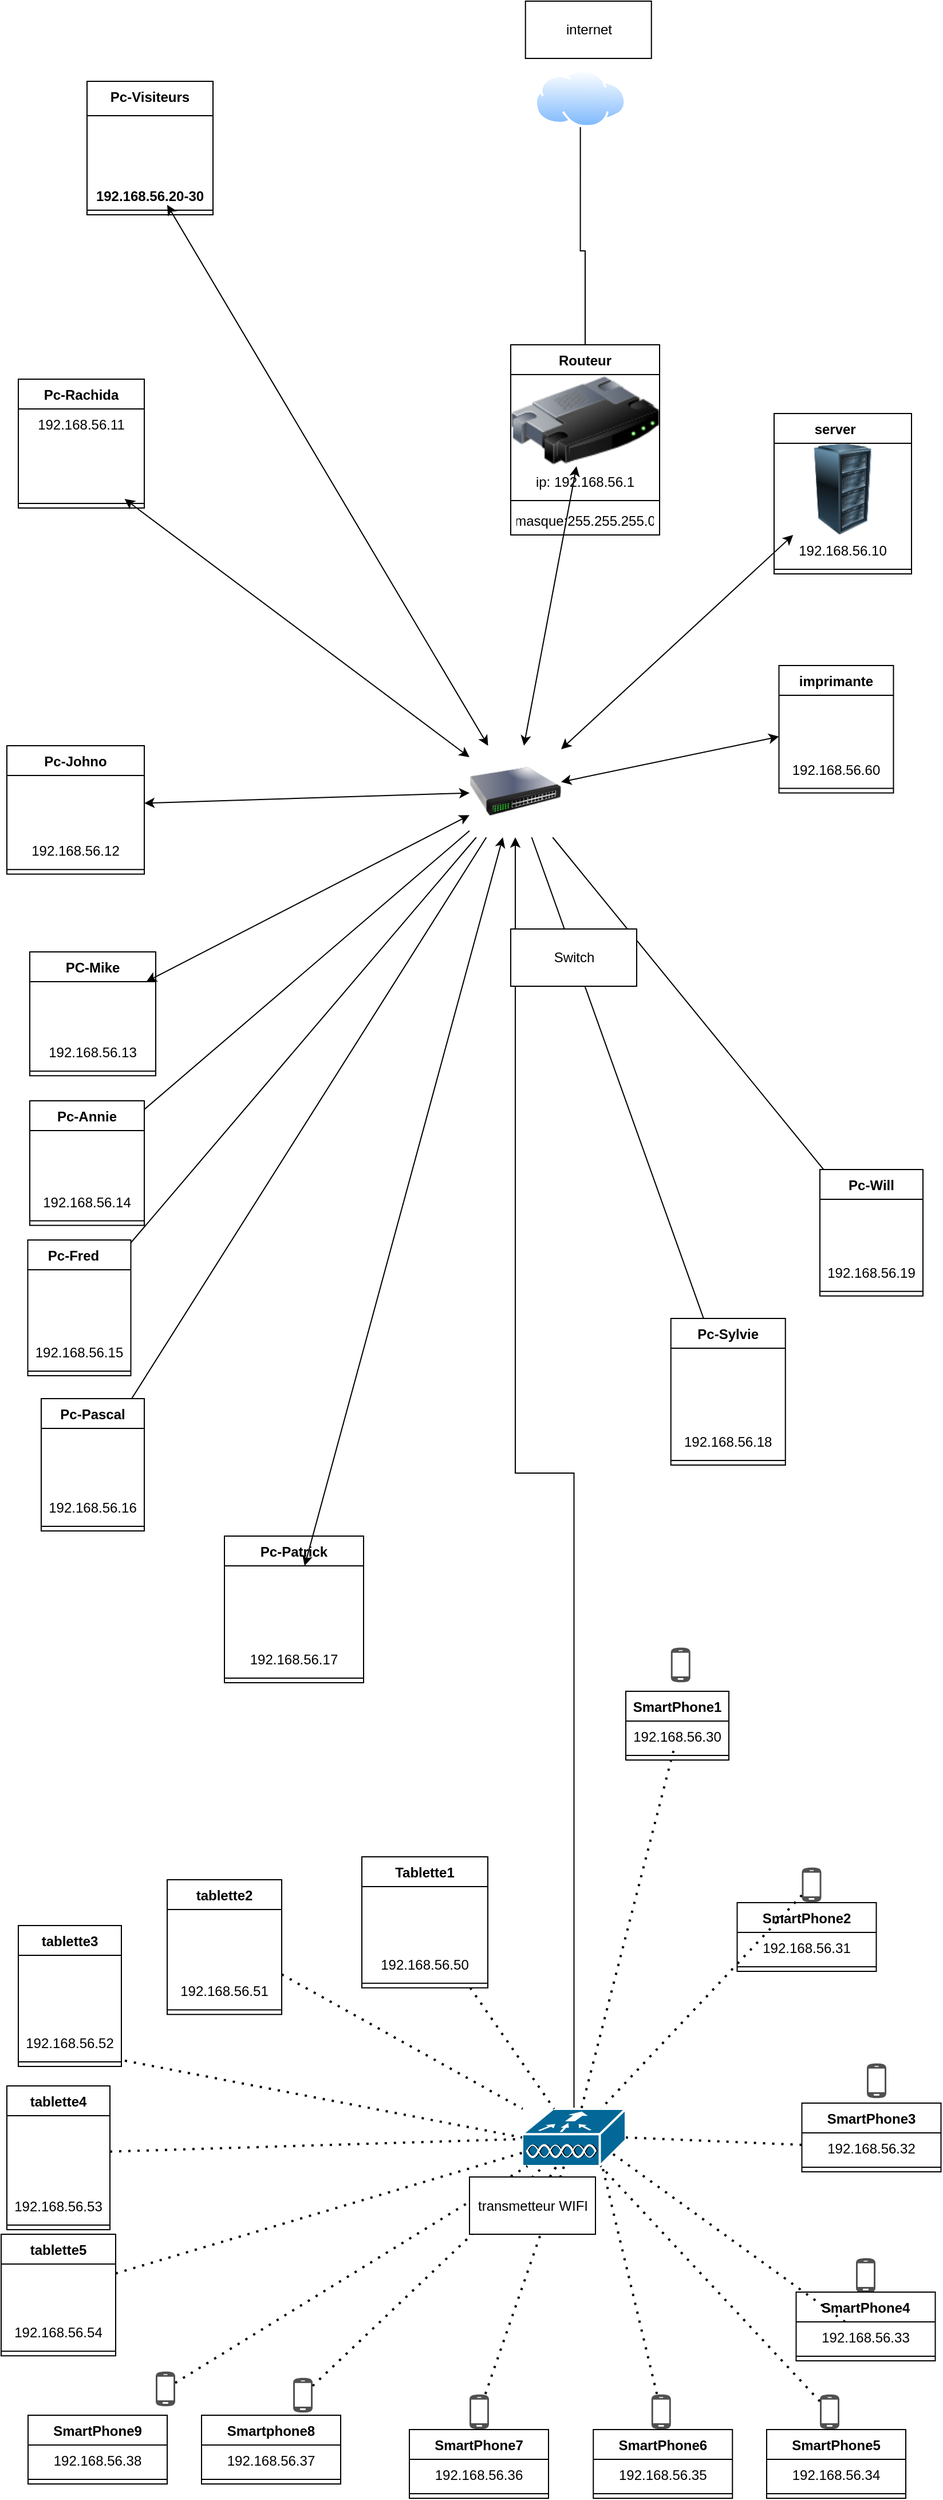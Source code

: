 <mxfile version="14.9.2" type="github">
  <diagram id="HoTlaWpVPgnCyWw3RKcb" name="Page-1">
    <mxGraphModel dx="460" dy="1953" grid="1" gridSize="10" guides="1" tooltips="1" connect="1" arrows="1" fold="1" page="1" pageScale="1" pageWidth="827" pageHeight="1169" math="0" shadow="0">
      <root>
        <mxCell id="0" />
        <mxCell id="1" parent="0" />
        <mxCell id="koJMvgqPUV85EAbW6ZU8-24" style="edgeStyle=orthogonalEdgeStyle;rounded=0;orthogonalLoop=1;jettySize=auto;html=1;entryX=0.5;entryY=0;entryDx=0;entryDy=0;" parent="1" source="koJMvgqPUV85EAbW6ZU8-1" target="koJMvgqPUV85EAbW6ZU8-3" edge="1">
          <mxGeometry relative="1" as="geometry" />
        </mxCell>
        <mxCell id="koJMvgqPUV85EAbW6ZU8-1" value="" style="aspect=fixed;perimeter=ellipsePerimeter;html=1;align=center;shadow=0;dashed=0;spacingTop=3;image;image=img/lib/active_directory/internet_cloud.svg;" parent="1" vertex="1">
          <mxGeometry x="471.13" y="-980" width="79.37" height="50" as="geometry" />
        </mxCell>
        <mxCell id="koJMvgqPUV85EAbW6ZU8-4" value="" style="image;html=1;image=img/lib/clip_art/networking/Switch_128x128.png" parent="1" vertex="1">
          <mxGeometry x="414" y="-390" width="80" height="80" as="geometry" />
        </mxCell>
        <mxCell id="IccJxqGh1gfETGUv7sav-172" style="edgeStyle=orthogonalEdgeStyle;rounded=0;orthogonalLoop=1;jettySize=auto;html=1;" parent="1" source="koJMvgqPUV85EAbW6ZU8-17" target="koJMvgqPUV85EAbW6ZU8-4" edge="1">
          <mxGeometry relative="1" as="geometry" />
        </mxCell>
        <mxCell id="koJMvgqPUV85EAbW6ZU8-17" value="" style="shape=mxgraph.cisco.wireless.wlan_controller;html=1;pointerEvents=1;dashed=0;fillColor=#036897;strokeColor=#ffffff;strokeWidth=2;verticalLabelPosition=bottom;verticalAlign=top;align=center;outlineConnect=0;" parent="1" vertex="1">
          <mxGeometry x="460" y="800" width="90.5" height="50" as="geometry" />
        </mxCell>
        <mxCell id="koJMvgqPUV85EAbW6ZU8-33" value="" style="pointerEvents=1;shadow=0;dashed=0;html=1;strokeColor=none;fillColor=#505050;labelPosition=center;verticalLabelPosition=bottom;verticalAlign=top;outlineConnect=0;align=center;shape=mxgraph.office.devices.cell_phone_android_proportional;" parent="1" vertex="1">
          <mxGeometry x="751.5" y="930" width="17" height="31" as="geometry" />
        </mxCell>
        <mxCell id="koJMvgqPUV85EAbW6ZU8-34" value="" style="pointerEvents=1;shadow=0;dashed=0;html=1;strokeColor=none;fillColor=#505050;labelPosition=center;verticalLabelPosition=bottom;verticalAlign=top;outlineConnect=0;align=center;shape=mxgraph.office.devices.cell_phone_android_proportional;" parent="1" vertex="1">
          <mxGeometry x="260" y="1034.5" width="17" height="31" as="geometry" />
        </mxCell>
        <mxCell id="koJMvgqPUV85EAbW6ZU8-36" value="" style="pointerEvents=1;shadow=0;dashed=0;html=1;strokeColor=none;fillColor=#505050;labelPosition=center;verticalLabelPosition=bottom;verticalAlign=top;outlineConnect=0;align=center;shape=mxgraph.office.devices.cell_phone_android_proportional;" parent="1" vertex="1">
          <mxGeometry x="720" y="1049" width="17" height="31" as="geometry" />
        </mxCell>
        <mxCell id="koJMvgqPUV85EAbW6ZU8-37" value="" style="pointerEvents=1;shadow=0;dashed=0;html=1;strokeColor=none;fillColor=#505050;labelPosition=center;verticalLabelPosition=bottom;verticalAlign=top;outlineConnect=0;align=center;shape=mxgraph.office.devices.cell_phone_android_proportional;" parent="1" vertex="1">
          <mxGeometry x="572.87" y="1049" width="17" height="31" as="geometry" />
        </mxCell>
        <mxCell id="koJMvgqPUV85EAbW6ZU8-38" value="" style="pointerEvents=1;shadow=0;dashed=0;html=1;strokeColor=none;fillColor=#505050;labelPosition=center;verticalLabelPosition=bottom;verticalAlign=top;outlineConnect=0;align=center;shape=mxgraph.office.devices.cell_phone_android_proportional;" parent="1" vertex="1">
          <mxGeometry x="414" y="1049" width="17" height="31" as="geometry" />
        </mxCell>
        <mxCell id="koJMvgqPUV85EAbW6ZU8-39" value="" style="pointerEvents=1;shadow=0;dashed=0;html=1;strokeColor=none;fillColor=#505050;labelPosition=center;verticalLabelPosition=bottom;verticalAlign=top;outlineConnect=0;align=center;shape=mxgraph.office.devices.cell_phone_android_proportional;" parent="1" vertex="1">
          <mxGeometry x="140" y="1029" width="17" height="31" as="geometry" />
        </mxCell>
        <mxCell id="koJMvgqPUV85EAbW6ZU8-40" value="" style="pointerEvents=1;shadow=0;dashed=0;html=1;strokeColor=none;fillColor=#505050;labelPosition=center;verticalLabelPosition=bottom;verticalAlign=top;outlineConnect=0;align=center;shape=mxgraph.office.devices.cell_phone_android_proportional;" parent="1" vertex="1">
          <mxGeometry x="704.25" y="589" width="17" height="31" as="geometry" />
        </mxCell>
        <mxCell id="koJMvgqPUV85EAbW6ZU8-41" value="" style="pointerEvents=1;shadow=0;dashed=0;html=1;strokeColor=none;fillColor=#505050;labelPosition=center;verticalLabelPosition=bottom;verticalAlign=top;outlineConnect=0;align=center;shape=mxgraph.office.devices.cell_phone_android_proportional;" parent="1" vertex="1">
          <mxGeometry x="761" y="760" width="17" height="31" as="geometry" />
        </mxCell>
        <mxCell id="koJMvgqPUV85EAbW6ZU8-59" value="" style="endArrow=none;html=1;" parent="1" source="koJMvgqPUV85EAbW6ZU8-13" target="koJMvgqPUV85EAbW6ZU8-4" edge="1">
          <mxGeometry width="50" height="50" relative="1" as="geometry">
            <mxPoint x="397.75" y="276" as="sourcePoint" />
            <mxPoint x="447.75" y="226" as="targetPoint" />
          </mxGeometry>
        </mxCell>
        <mxCell id="koJMvgqPUV85EAbW6ZU8-60" value="" style="endArrow=none;html=1;" parent="1" source="koJMvgqPUV85EAbW6ZU8-12" target="koJMvgqPUV85EAbW6ZU8-4" edge="1">
          <mxGeometry width="50" height="50" relative="1" as="geometry">
            <mxPoint x="389" y="260" as="sourcePoint" />
            <mxPoint x="439" y="210" as="targetPoint" />
          </mxGeometry>
        </mxCell>
        <mxCell id="koJMvgqPUV85EAbW6ZU8-64" value="" style="endArrow=none;html=1;" parent="1" source="koJMvgqPUV85EAbW6ZU8-11" target="koJMvgqPUV85EAbW6ZU8-4" edge="1">
          <mxGeometry width="50" height="50" relative="1" as="geometry">
            <mxPoint x="381.25" y="260" as="sourcePoint" />
            <mxPoint x="431.25" y="210" as="targetPoint" />
          </mxGeometry>
        </mxCell>
        <mxCell id="koJMvgqPUV85EAbW6ZU8-65" value="" style="endArrow=none;html=1;" parent="1" source="koJMvgqPUV85EAbW6ZU8-8" target="koJMvgqPUV85EAbW6ZU8-4" edge="1">
          <mxGeometry width="50" height="50" relative="1" as="geometry">
            <mxPoint x="388" y="276" as="sourcePoint" />
            <mxPoint x="438" y="226" as="targetPoint" />
          </mxGeometry>
        </mxCell>
        <mxCell id="koJMvgqPUV85EAbW6ZU8-67" value="" style="endArrow=none;html=1;" parent="1" source="koJMvgqPUV85EAbW6ZU8-7" target="koJMvgqPUV85EAbW6ZU8-4" edge="1">
          <mxGeometry width="50" height="50" relative="1" as="geometry">
            <mxPoint x="389" y="276" as="sourcePoint" />
            <mxPoint x="439" y="226" as="targetPoint" />
          </mxGeometry>
        </mxCell>
        <mxCell id="IccJxqGh1gfETGUv7sav-15" value="Routeur" style="swimlane;fontStyle=1;align=center;verticalAlign=top;childLayout=stackLayout;horizontal=1;startSize=26;horizontalStack=0;resizeParent=1;resizeParentMax=0;resizeLast=0;collapsible=1;marginBottom=0;" parent="1" vertex="1">
          <mxGeometry x="450" y="-740" width="130" height="166" as="geometry" />
        </mxCell>
        <mxCell id="koJMvgqPUV85EAbW6ZU8-3" value="" style="image;html=1;image=img/lib/clip_art/networking/Router_128x128.png" parent="IccJxqGh1gfETGUv7sav-15" vertex="1">
          <mxGeometry y="26" width="130" height="80" as="geometry" />
        </mxCell>
        <mxCell id="IccJxqGh1gfETGUv7sav-16" value="ip: 192.168.56.1" style="text;strokeColor=none;fillColor=none;align=center;verticalAlign=top;spacingLeft=4;spacingRight=4;overflow=hidden;rotatable=0;points=[[0,0.5],[1,0.5]];portConstraint=eastwest;" parent="IccJxqGh1gfETGUv7sav-15" vertex="1">
          <mxGeometry y="106" width="130" height="26" as="geometry" />
        </mxCell>
        <mxCell id="IccJxqGh1gfETGUv7sav-17" value="" style="line;strokeWidth=1;fillColor=none;align=left;verticalAlign=middle;spacingTop=-1;spacingLeft=3;spacingRight=3;rotatable=0;labelPosition=right;points=[];portConstraint=eastwest;" parent="IccJxqGh1gfETGUv7sav-15" vertex="1">
          <mxGeometry y="132" width="130" height="8" as="geometry" />
        </mxCell>
        <mxCell id="IccJxqGh1gfETGUv7sav-18" value="masque:255.255.255.0" style="text;strokeColor=none;fillColor=none;align=center;verticalAlign=top;spacingLeft=4;spacingRight=4;overflow=hidden;rotatable=0;points=[[0,0.5],[1,0.5]];portConstraint=eastwest;" parent="IccJxqGh1gfETGUv7sav-15" vertex="1">
          <mxGeometry y="140" width="130" height="26" as="geometry" />
        </mxCell>
        <mxCell id="IccJxqGh1gfETGUv7sav-23" value="Pc-Rachida" style="swimlane;fontStyle=1;align=center;verticalAlign=top;childLayout=stackLayout;horizontal=1;startSize=26;horizontalStack=0;resizeParent=1;resizeParentMax=0;resizeLast=0;collapsible=1;marginBottom=0;" parent="1" vertex="1">
          <mxGeometry x="20" y="-710" width="110" height="112.55" as="geometry" />
        </mxCell>
        <mxCell id="IccJxqGh1gfETGUv7sav-24" value="192.168.56.11" style="text;strokeColor=none;fillColor=none;align=center;verticalAlign=top;spacingLeft=4;spacingRight=4;overflow=hidden;rotatable=0;points=[[0,0.5],[1,0.5]];portConstraint=eastwest;" parent="IccJxqGh1gfETGUv7sav-23" vertex="1">
          <mxGeometry y="26" width="110" height="22" as="geometry" />
        </mxCell>
        <mxCell id="koJMvgqPUV85EAbW6ZU8-10" value="" style="shape=image;html=1;verticalAlign=top;verticalLabelPosition=bottom;labelBackgroundColor=#ffffff;imageAspect=0;aspect=fixed;image=https://cdn0.iconfinder.com/data/icons/luisance_pack/128/ordinateur_portable_allum.png" parent="IccJxqGh1gfETGUv7sav-23" vertex="1">
          <mxGeometry y="48" width="110" height="56.55" as="geometry" />
        </mxCell>
        <mxCell id="IccJxqGh1gfETGUv7sav-25" value="" style="line;strokeWidth=1;fillColor=none;align=left;verticalAlign=middle;spacingTop=-1;spacingLeft=3;spacingRight=3;rotatable=0;labelPosition=right;points=[];portConstraint=eastwest;" parent="IccJxqGh1gfETGUv7sav-23" vertex="1">
          <mxGeometry y="104.55" width="110" height="8" as="geometry" />
        </mxCell>
        <mxCell id="IccJxqGh1gfETGUv7sav-35" value="server    " style="swimlane;fontStyle=1;align=center;verticalAlign=top;childLayout=stackLayout;horizontal=1;startSize=26;horizontalStack=0;resizeParent=1;resizeParentMax=0;resizeLast=0;collapsible=1;marginBottom=0;" parent="1" vertex="1">
          <mxGeometry x="680" y="-680" width="120" height="140" as="geometry" />
        </mxCell>
        <mxCell id="koJMvgqPUV85EAbW6ZU8-5" value="" style="image;html=1;image=img/lib/clip_art/computers/Server_Rack_128x128.png" parent="IccJxqGh1gfETGUv7sav-35" vertex="1">
          <mxGeometry y="26" width="120" height="80" as="geometry" />
        </mxCell>
        <mxCell id="IccJxqGh1gfETGUv7sav-36" value="192.168.56.10" style="text;strokeColor=none;fillColor=none;align=center;verticalAlign=top;spacingLeft=4;spacingRight=4;overflow=hidden;rotatable=0;points=[[0,0.5],[1,0.5]];portConstraint=eastwest;" parent="IccJxqGh1gfETGUv7sav-35" vertex="1">
          <mxGeometry y="106" width="120" height="26" as="geometry" />
        </mxCell>
        <mxCell id="IccJxqGh1gfETGUv7sav-37" value="" style="line;strokeWidth=1;fillColor=none;align=left;verticalAlign=middle;spacingTop=-1;spacingLeft=3;spacingRight=3;rotatable=0;labelPosition=right;points=[];portConstraint=eastwest;" parent="IccJxqGh1gfETGUv7sav-35" vertex="1">
          <mxGeometry y="132" width="120" height="8" as="geometry" />
        </mxCell>
        <mxCell id="IccJxqGh1gfETGUv7sav-43" value="imprimante" style="swimlane;fontStyle=1;align=center;verticalAlign=top;childLayout=stackLayout;horizontal=1;startSize=26;horizontalStack=0;resizeParent=1;resizeParentMax=0;resizeLast=0;collapsible=1;marginBottom=0;" parent="1" vertex="1">
          <mxGeometry x="684.25" y="-460" width="100" height="111.25" as="geometry" />
        </mxCell>
        <mxCell id="koJMvgqPUV85EAbW6ZU8-16" value="" style="shape=image;html=1;verticalAlign=top;verticalLabelPosition=bottom;labelBackgroundColor=#ffffff;imageAspect=0;aspect=fixed;image=https://cdn1.iconfinder.com/data/icons/hardware-devices-and-gadgets/64/devices_MFP-128.png" parent="IccJxqGh1gfETGUv7sav-43" vertex="1">
          <mxGeometry y="26" width="100" height="51.25" as="geometry" />
        </mxCell>
        <mxCell id="IccJxqGh1gfETGUv7sav-44" value="192.168.56.60" style="text;strokeColor=none;fillColor=none;align=center;verticalAlign=top;spacingLeft=4;spacingRight=4;overflow=hidden;rotatable=0;points=[[0,0.5],[1,0.5]];portConstraint=eastwest;" parent="IccJxqGh1gfETGUv7sav-43" vertex="1">
          <mxGeometry y="77.25" width="100" height="26" as="geometry" />
        </mxCell>
        <mxCell id="IccJxqGh1gfETGUv7sav-45" value="" style="line;strokeWidth=1;fillColor=none;align=left;verticalAlign=middle;spacingTop=-1;spacingLeft=3;spacingRight=3;rotatable=0;labelPosition=right;points=[];portConstraint=eastwest;" parent="IccJxqGh1gfETGUv7sav-43" vertex="1">
          <mxGeometry y="103.25" width="100" height="8" as="geometry" />
        </mxCell>
        <mxCell id="IccJxqGh1gfETGUv7sav-46" value="SmartPhone4" style="swimlane;fontStyle=1;align=center;verticalAlign=top;childLayout=stackLayout;horizontal=1;startSize=26;horizontalStack=0;resizeParent=1;resizeParentMax=0;resizeLast=0;collapsible=1;marginBottom=0;" parent="1" vertex="1">
          <mxGeometry x="699.25" y="960" width="121.5" height="60" as="geometry" />
        </mxCell>
        <mxCell id="IccJxqGh1gfETGUv7sav-47" value="192.168.56.33" style="text;strokeColor=none;fillColor=none;align=center;verticalAlign=top;spacingLeft=4;spacingRight=4;overflow=hidden;rotatable=0;points=[[0,0.5],[1,0.5]];portConstraint=eastwest;" parent="IccJxqGh1gfETGUv7sav-46" vertex="1">
          <mxGeometry y="26" width="121.5" height="26" as="geometry" />
        </mxCell>
        <mxCell id="IccJxqGh1gfETGUv7sav-48" value="" style="line;strokeWidth=1;fillColor=none;align=left;verticalAlign=middle;spacingTop=-1;spacingLeft=3;spacingRight=3;rotatable=0;labelPosition=right;points=[];portConstraint=eastwest;" parent="IccJxqGh1gfETGUv7sav-46" vertex="1">
          <mxGeometry y="52" width="121.5" height="8" as="geometry" />
        </mxCell>
        <mxCell id="IccJxqGh1gfETGUv7sav-60" value="internet" style="html=1;align=center;" parent="1" vertex="1">
          <mxGeometry x="462.87" y="-1040" width="110" height="50" as="geometry" />
        </mxCell>
        <mxCell id="IccJxqGh1gfETGUv7sav-65" value="Pc-Johno" style="swimlane;fontStyle=1;align=center;verticalAlign=top;childLayout=stackLayout;horizontal=1;startSize=26;horizontalStack=0;resizeParent=1;resizeParentMax=0;resizeLast=0;collapsible=1;marginBottom=0;" parent="1" vertex="1">
          <mxGeometry x="10" y="-390" width="120" height="112.12" as="geometry" />
        </mxCell>
        <mxCell id="koJMvgqPUV85EAbW6ZU8-9" value="" style="shape=image;html=1;verticalAlign=top;verticalLabelPosition=bottom;labelBackgroundColor=#ffffff;imageAspect=0;aspect=fixed;image=https://cdn0.iconfinder.com/data/icons/luisance_pack/128/ordinateur_portable_allum.png" parent="IccJxqGh1gfETGUv7sav-65" vertex="1">
          <mxGeometry y="26" width="120" height="52.12" as="geometry" />
        </mxCell>
        <mxCell id="IccJxqGh1gfETGUv7sav-66" value="192.168.56.12" style="text;strokeColor=none;fillColor=none;align=center;verticalAlign=top;spacingLeft=4;spacingRight=4;overflow=hidden;rotatable=0;points=[[0,0.5],[1,0.5]];portConstraint=eastwest;" parent="IccJxqGh1gfETGUv7sav-65" vertex="1">
          <mxGeometry y="78.12" width="120" height="26" as="geometry" />
        </mxCell>
        <mxCell id="IccJxqGh1gfETGUv7sav-67" value="" style="line;strokeWidth=1;fillColor=none;align=left;verticalAlign=middle;spacingTop=-1;spacingLeft=3;spacingRight=3;rotatable=0;labelPosition=right;points=[];portConstraint=eastwest;" parent="IccJxqGh1gfETGUv7sav-65" vertex="1">
          <mxGeometry y="104.12" width="120" height="8" as="geometry" />
        </mxCell>
        <mxCell id="IccJxqGh1gfETGUv7sav-68" value="PC-Mike" style="swimlane;fontStyle=1;align=center;verticalAlign=top;childLayout=stackLayout;horizontal=1;startSize=26;horizontalStack=0;resizeParent=1;resizeParentMax=0;resizeLast=0;collapsible=1;marginBottom=0;" parent="1" vertex="1">
          <mxGeometry x="30" y="-210" width="110" height="108.13" as="geometry" />
        </mxCell>
        <mxCell id="koJMvgqPUV85EAbW6ZU8-6" value="" style="shape=image;html=1;verticalAlign=top;verticalLabelPosition=bottom;labelBackgroundColor=#ffffff;imageAspect=0;aspect=fixed;image=https://cdn0.iconfinder.com/data/icons/luisance_pack/128/ordinateur_portable_allum.png" parent="IccJxqGh1gfETGUv7sav-68" vertex="1">
          <mxGeometry y="26" width="110" height="48.13" as="geometry" />
        </mxCell>
        <mxCell id="IccJxqGh1gfETGUv7sav-69" value="192.168.56.13" style="text;strokeColor=none;fillColor=none;align=center;verticalAlign=top;spacingLeft=4;spacingRight=4;overflow=hidden;rotatable=0;points=[[0,0.5],[1,0.5]];portConstraint=eastwest;" parent="IccJxqGh1gfETGUv7sav-68" vertex="1">
          <mxGeometry y="74.13" width="110" height="26" as="geometry" />
        </mxCell>
        <mxCell id="IccJxqGh1gfETGUv7sav-70" value="" style="line;strokeWidth=1;fillColor=none;align=left;verticalAlign=middle;spacingTop=-1;spacingLeft=3;spacingRight=3;rotatable=0;labelPosition=right;points=[];portConstraint=eastwest;" parent="IccJxqGh1gfETGUv7sav-68" vertex="1">
          <mxGeometry y="100.13" width="110" height="8" as="geometry" />
        </mxCell>
        <mxCell id="IccJxqGh1gfETGUv7sav-71" value="Pc-Annie" style="swimlane;fontStyle=1;align=center;verticalAlign=top;childLayout=stackLayout;horizontal=1;startSize=26;horizontalStack=0;resizeParent=1;resizeParentMax=0;resizeLast=0;collapsible=1;marginBottom=0;" parent="1" vertex="1">
          <mxGeometry x="30" y="-80" width="100" height="108.75" as="geometry" />
        </mxCell>
        <mxCell id="koJMvgqPUV85EAbW6ZU8-7" value="" style="shape=image;html=1;verticalAlign=top;verticalLabelPosition=bottom;labelBackgroundColor=#ffffff;imageAspect=0;aspect=fixed;image=https://cdn0.iconfinder.com/data/icons/luisance_pack/128/ordinateur_portable_allum.png" parent="IccJxqGh1gfETGUv7sav-71" vertex="1">
          <mxGeometry y="26" width="100" height="48.75" as="geometry" />
        </mxCell>
        <mxCell id="IccJxqGh1gfETGUv7sav-72" value="192.168.56.14" style="text;strokeColor=none;fillColor=none;align=center;verticalAlign=top;spacingLeft=4;spacingRight=4;overflow=hidden;rotatable=0;points=[[0,0.5],[1,0.5]];portConstraint=eastwest;" parent="IccJxqGh1gfETGUv7sav-71" vertex="1">
          <mxGeometry y="74.75" width="100" height="26" as="geometry" />
        </mxCell>
        <mxCell id="IccJxqGh1gfETGUv7sav-73" value="" style="line;strokeWidth=1;fillColor=none;align=left;verticalAlign=middle;spacingTop=-1;spacingLeft=3;spacingRight=3;rotatable=0;labelPosition=right;points=[];portConstraint=eastwest;" parent="IccJxqGh1gfETGUv7sav-71" vertex="1">
          <mxGeometry y="100.75" width="100" height="8" as="geometry" />
        </mxCell>
        <mxCell id="IccJxqGh1gfETGUv7sav-74" value="SmartPhone3" style="swimlane;fontStyle=1;align=center;verticalAlign=top;childLayout=stackLayout;horizontal=1;startSize=26;horizontalStack=0;resizeParent=1;resizeParentMax=0;resizeLast=0;collapsible=1;marginBottom=0;" parent="1" vertex="1">
          <mxGeometry x="704.25" y="795" width="121.5" height="60" as="geometry" />
        </mxCell>
        <mxCell id="IccJxqGh1gfETGUv7sav-75" value="192.168.56.32" style="text;strokeColor=none;fillColor=none;align=center;verticalAlign=top;spacingLeft=4;spacingRight=4;overflow=hidden;rotatable=0;points=[[0,0.5],[1,0.5]];portConstraint=eastwest;" parent="IccJxqGh1gfETGUv7sav-74" vertex="1">
          <mxGeometry y="26" width="121.5" height="26" as="geometry" />
        </mxCell>
        <mxCell id="IccJxqGh1gfETGUv7sav-76" value="" style="line;strokeWidth=1;fillColor=none;align=left;verticalAlign=middle;spacingTop=-1;spacingLeft=3;spacingRight=3;rotatable=0;labelPosition=right;points=[];portConstraint=eastwest;" parent="IccJxqGh1gfETGUv7sav-74" vertex="1">
          <mxGeometry y="52" width="121.5" height="8" as="geometry" />
        </mxCell>
        <mxCell id="IccJxqGh1gfETGUv7sav-77" value="SmartPhone2" style="swimlane;fontStyle=1;align=center;verticalAlign=top;childLayout=stackLayout;horizontal=1;startSize=26;horizontalStack=0;resizeParent=1;resizeParentMax=0;resizeLast=0;collapsible=1;marginBottom=0;" parent="1" vertex="1">
          <mxGeometry x="647.75" y="620" width="121.5" height="60" as="geometry" />
        </mxCell>
        <mxCell id="IccJxqGh1gfETGUv7sav-78" value="192.168.56.31" style="text;strokeColor=none;fillColor=none;align=center;verticalAlign=top;spacingLeft=4;spacingRight=4;overflow=hidden;rotatable=0;points=[[0,0.5],[1,0.5]];portConstraint=eastwest;" parent="IccJxqGh1gfETGUv7sav-77" vertex="1">
          <mxGeometry y="26" width="121.5" height="26" as="geometry" />
        </mxCell>
        <mxCell id="IccJxqGh1gfETGUv7sav-79" value="" style="line;strokeWidth=1;fillColor=none;align=left;verticalAlign=middle;spacingTop=-1;spacingLeft=3;spacingRight=3;rotatable=0;labelPosition=right;points=[];portConstraint=eastwest;" parent="IccJxqGh1gfETGUv7sav-77" vertex="1">
          <mxGeometry y="52" width="121.5" height="8" as="geometry" />
        </mxCell>
        <mxCell id="IccJxqGh1gfETGUv7sav-80" value="SmartPhone5" style="swimlane;fontStyle=1;align=center;verticalAlign=top;childLayout=stackLayout;horizontal=1;startSize=26;horizontalStack=0;resizeParent=1;resizeParentMax=0;resizeLast=0;collapsible=1;marginBottom=0;" parent="1" vertex="1">
          <mxGeometry x="673.5" y="1080" width="121.5" height="60" as="geometry" />
        </mxCell>
        <mxCell id="IccJxqGh1gfETGUv7sav-81" value="192.168.56.34" style="text;strokeColor=none;fillColor=none;align=center;verticalAlign=top;spacingLeft=4;spacingRight=4;overflow=hidden;rotatable=0;points=[[0,0.5],[1,0.5]];portConstraint=eastwest;" parent="IccJxqGh1gfETGUv7sav-80" vertex="1">
          <mxGeometry y="26" width="121.5" height="26" as="geometry" />
        </mxCell>
        <mxCell id="IccJxqGh1gfETGUv7sav-82" value="" style="line;strokeWidth=1;fillColor=none;align=left;verticalAlign=middle;spacingTop=-1;spacingLeft=3;spacingRight=3;rotatable=0;labelPosition=right;points=[];portConstraint=eastwest;" parent="IccJxqGh1gfETGUv7sav-80" vertex="1">
          <mxGeometry y="52" width="121.5" height="8" as="geometry" />
        </mxCell>
        <mxCell id="IccJxqGh1gfETGUv7sav-83" value="SmartPhone6" style="swimlane;fontStyle=1;align=center;verticalAlign=top;childLayout=stackLayout;horizontal=1;startSize=26;horizontalStack=0;resizeParent=1;resizeParentMax=0;resizeLast=0;collapsible=1;marginBottom=0;" parent="1" vertex="1">
          <mxGeometry x="522.13" y="1080" width="121.5" height="60" as="geometry" />
        </mxCell>
        <mxCell id="IccJxqGh1gfETGUv7sav-84" value="192.168.56.35" style="text;strokeColor=none;fillColor=none;align=center;verticalAlign=top;spacingLeft=4;spacingRight=4;overflow=hidden;rotatable=0;points=[[0,0.5],[1,0.5]];portConstraint=eastwest;" parent="IccJxqGh1gfETGUv7sav-83" vertex="1">
          <mxGeometry y="26" width="121.5" height="26" as="geometry" />
        </mxCell>
        <mxCell id="IccJxqGh1gfETGUv7sav-85" value="" style="line;strokeWidth=1;fillColor=none;align=left;verticalAlign=middle;spacingTop=-1;spacingLeft=3;spacingRight=3;rotatable=0;labelPosition=right;points=[];portConstraint=eastwest;" parent="IccJxqGh1gfETGUv7sav-83" vertex="1">
          <mxGeometry y="52" width="121.5" height="8" as="geometry" />
        </mxCell>
        <mxCell id="IccJxqGh1gfETGUv7sav-86" value="SmartPhone7" style="swimlane;fontStyle=1;align=center;verticalAlign=top;childLayout=stackLayout;horizontal=1;startSize=26;horizontalStack=0;resizeParent=1;resizeParentMax=0;resizeLast=0;collapsible=1;marginBottom=0;" parent="1" vertex="1">
          <mxGeometry x="361.5" y="1080" width="121.5" height="60" as="geometry" />
        </mxCell>
        <mxCell id="IccJxqGh1gfETGUv7sav-87" value="192.168.56.36" style="text;strokeColor=none;fillColor=none;align=center;verticalAlign=top;spacingLeft=4;spacingRight=4;overflow=hidden;rotatable=0;points=[[0,0.5],[1,0.5]];portConstraint=eastwest;" parent="IccJxqGh1gfETGUv7sav-86" vertex="1">
          <mxGeometry y="26" width="121.5" height="26" as="geometry" />
        </mxCell>
        <mxCell id="IccJxqGh1gfETGUv7sav-88" value="" style="line;strokeWidth=1;fillColor=none;align=left;verticalAlign=middle;spacingTop=-1;spacingLeft=3;spacingRight=3;rotatable=0;labelPosition=right;points=[];portConstraint=eastwest;" parent="IccJxqGh1gfETGUv7sav-86" vertex="1">
          <mxGeometry y="52" width="121.5" height="8" as="geometry" />
        </mxCell>
        <mxCell id="IccJxqGh1gfETGUv7sav-89" value="Smartphone8" style="swimlane;fontStyle=1;align=center;verticalAlign=top;childLayout=stackLayout;horizontal=1;startSize=26;horizontalStack=0;resizeParent=1;resizeParentMax=0;resizeLast=0;collapsible=1;marginBottom=0;" parent="1" vertex="1">
          <mxGeometry x="180" y="1067.55" width="121.5" height="60" as="geometry" />
        </mxCell>
        <mxCell id="IccJxqGh1gfETGUv7sav-90" value="192.168.56.37" style="text;strokeColor=none;fillColor=none;align=center;verticalAlign=top;spacingLeft=4;spacingRight=4;overflow=hidden;rotatable=0;points=[[0,0.5],[1,0.5]];portConstraint=eastwest;" parent="IccJxqGh1gfETGUv7sav-89" vertex="1">
          <mxGeometry y="26" width="121.5" height="26" as="geometry" />
        </mxCell>
        <mxCell id="IccJxqGh1gfETGUv7sav-91" value="" style="line;strokeWidth=1;fillColor=none;align=left;verticalAlign=middle;spacingTop=-1;spacingLeft=3;spacingRight=3;rotatable=0;labelPosition=right;points=[];portConstraint=eastwest;" parent="IccJxqGh1gfETGUv7sav-89" vertex="1">
          <mxGeometry y="52" width="121.5" height="8" as="geometry" />
        </mxCell>
        <mxCell id="IccJxqGh1gfETGUv7sav-95" value="tablette4" style="swimlane;fontStyle=1;align=center;verticalAlign=top;childLayout=stackLayout;horizontal=1;startSize=26;horizontalStack=0;resizeParent=1;resizeParentMax=0;resizeLast=0;collapsible=1;marginBottom=0;" parent="1" vertex="1">
          <mxGeometry x="10" y="780" width="90" height="125.45" as="geometry" />
        </mxCell>
        <mxCell id="koJMvgqPUV85EAbW6ZU8-20" value="" style="shape=image;html=1;verticalAlign=top;verticalLabelPosition=bottom;labelBackgroundColor=#ffffff;imageAspect=0;aspect=fixed;image=https://cdn0.iconfinder.com/data/icons/pulse_pack_by_chromatix/128/tablette.png" parent="IccJxqGh1gfETGUv7sav-95" vertex="1">
          <mxGeometry y="26" width="90" height="65.45" as="geometry" />
        </mxCell>
        <mxCell id="IccJxqGh1gfETGUv7sav-96" value="192.168.56.53" style="text;strokeColor=none;fillColor=none;align=center;verticalAlign=top;spacingLeft=4;spacingRight=4;overflow=hidden;rotatable=0;points=[[0,0.5],[1,0.5]];portConstraint=eastwest;" parent="IccJxqGh1gfETGUv7sav-95" vertex="1">
          <mxGeometry y="91.45" width="90" height="26" as="geometry" />
        </mxCell>
        <mxCell id="IccJxqGh1gfETGUv7sav-97" value="" style="line;strokeWidth=1;fillColor=none;align=left;verticalAlign=middle;spacingTop=-1;spacingLeft=3;spacingRight=3;rotatable=0;labelPosition=right;points=[];portConstraint=eastwest;" parent="IccJxqGh1gfETGUv7sav-95" vertex="1">
          <mxGeometry y="117.45" width="90" height="8" as="geometry" />
        </mxCell>
        <mxCell id="IccJxqGh1gfETGUv7sav-99" value="tablette3" style="swimlane;fontStyle=1;align=center;verticalAlign=top;childLayout=stackLayout;horizontal=1;startSize=26;horizontalStack=0;resizeParent=1;resizeParentMax=0;resizeLast=0;collapsible=1;marginBottom=0;" parent="1" vertex="1">
          <mxGeometry x="20" y="640" width="90" height="123" as="geometry" />
        </mxCell>
        <mxCell id="koJMvgqPUV85EAbW6ZU8-22" value="" style="shape=image;html=1;verticalAlign=top;verticalLabelPosition=bottom;labelBackgroundColor=#ffffff;imageAspect=0;aspect=fixed;image=https://cdn0.iconfinder.com/data/icons/pulse_pack_by_chromatix/128/tablette.png" parent="IccJxqGh1gfETGUv7sav-99" vertex="1">
          <mxGeometry y="26" width="90" height="63" as="geometry" />
        </mxCell>
        <mxCell id="IccJxqGh1gfETGUv7sav-100" value="192.168.56.52" style="text;strokeColor=none;fillColor=none;align=center;verticalAlign=top;spacingLeft=4;spacingRight=4;overflow=hidden;rotatable=0;points=[[0,0.5],[1,0.5]];portConstraint=eastwest;" parent="IccJxqGh1gfETGUv7sav-99" vertex="1">
          <mxGeometry y="89" width="90" height="26" as="geometry" />
        </mxCell>
        <mxCell id="IccJxqGh1gfETGUv7sav-101" value="" style="line;strokeWidth=1;fillColor=none;align=left;verticalAlign=middle;spacingTop=-1;spacingLeft=3;spacingRight=3;rotatable=0;labelPosition=right;points=[];portConstraint=eastwest;" parent="IccJxqGh1gfETGUv7sav-99" vertex="1">
          <mxGeometry y="115" width="90" height="8" as="geometry" />
        </mxCell>
        <mxCell id="IccJxqGh1gfETGUv7sav-102" value="tablette2" style="swimlane;fontStyle=1;align=center;verticalAlign=top;childLayout=stackLayout;horizontal=1;startSize=26;horizontalStack=0;resizeParent=1;resizeParentMax=0;resizeLast=0;collapsible=1;marginBottom=0;" parent="1" vertex="1">
          <mxGeometry x="150" y="600" width="100" height="117.61" as="geometry" />
        </mxCell>
        <mxCell id="koJMvgqPUV85EAbW6ZU8-19" value="" style="shape=image;html=1;verticalAlign=top;verticalLabelPosition=bottom;labelBackgroundColor=#ffffff;imageAspect=0;aspect=fixed;image=https://cdn0.iconfinder.com/data/icons/pulse_pack_by_chromatix/128/tablette.png" parent="IccJxqGh1gfETGUv7sav-102" vertex="1">
          <mxGeometry y="26" width="100" height="57.61" as="geometry" />
        </mxCell>
        <mxCell id="IccJxqGh1gfETGUv7sav-103" value="192.168.56.51" style="text;strokeColor=none;fillColor=none;align=center;verticalAlign=top;spacingLeft=4;spacingRight=4;overflow=hidden;rotatable=0;points=[[0,0.5],[1,0.5]];portConstraint=eastwest;" parent="IccJxqGh1gfETGUv7sav-102" vertex="1">
          <mxGeometry y="83.61" width="100" height="26" as="geometry" />
        </mxCell>
        <mxCell id="IccJxqGh1gfETGUv7sav-104" value="" style="line;strokeWidth=1;fillColor=none;align=left;verticalAlign=middle;spacingTop=-1;spacingLeft=3;spacingRight=3;rotatable=0;labelPosition=right;points=[];portConstraint=eastwest;" parent="IccJxqGh1gfETGUv7sav-102" vertex="1">
          <mxGeometry y="109.61" width="100" height="8" as="geometry" />
        </mxCell>
        <mxCell id="IccJxqGh1gfETGUv7sav-105" value="Tablette1" style="swimlane;fontStyle=1;align=center;verticalAlign=top;childLayout=stackLayout;horizontal=1;startSize=26;horizontalStack=0;resizeParent=1;resizeParentMax=0;resizeLast=0;collapsible=1;marginBottom=0;" parent="1" vertex="1">
          <mxGeometry x="320" y="580" width="110" height="114.32" as="geometry" />
        </mxCell>
        <mxCell id="koJMvgqPUV85EAbW6ZU8-21" value="" style="shape=image;html=1;verticalAlign=top;verticalLabelPosition=bottom;labelBackgroundColor=#ffffff;imageAspect=0;aspect=fixed;image=https://cdn0.iconfinder.com/data/icons/pulse_pack_by_chromatix/128/tablette.png" parent="IccJxqGh1gfETGUv7sav-105" vertex="1">
          <mxGeometry y="26" width="110" height="54.32" as="geometry" />
        </mxCell>
        <mxCell id="IccJxqGh1gfETGUv7sav-106" value="192.168.56.50" style="text;strokeColor=none;fillColor=none;align=center;verticalAlign=top;spacingLeft=4;spacingRight=4;overflow=hidden;rotatable=0;points=[[0,0.5],[1,0.5]];portConstraint=eastwest;" parent="IccJxqGh1gfETGUv7sav-105" vertex="1">
          <mxGeometry y="80.32" width="110" height="26" as="geometry" />
        </mxCell>
        <mxCell id="IccJxqGh1gfETGUv7sav-107" value="" style="line;strokeWidth=1;fillColor=none;align=left;verticalAlign=middle;spacingTop=-1;spacingLeft=3;spacingRight=3;rotatable=0;labelPosition=right;points=[];portConstraint=eastwest;" parent="IccJxqGh1gfETGUv7sav-105" vertex="1">
          <mxGeometry y="106.32" width="110" height="8" as="geometry" />
        </mxCell>
        <mxCell id="IccJxqGh1gfETGUv7sav-108" value="SmartPhone1" style="swimlane;fontStyle=1;align=center;verticalAlign=top;childLayout=stackLayout;horizontal=1;startSize=26;horizontalStack=0;resizeParent=1;resizeParentMax=0;resizeLast=0;collapsible=1;marginBottom=0;" parent="1" vertex="1">
          <mxGeometry x="550.5" y="435.5" width="90" height="60" as="geometry" />
        </mxCell>
        <mxCell id="IccJxqGh1gfETGUv7sav-109" value="192.168.56.30" style="text;strokeColor=none;fillColor=none;align=center;verticalAlign=top;spacingLeft=4;spacingRight=4;overflow=hidden;rotatable=0;points=[[0,0.5],[1,0.5]];portConstraint=eastwest;" parent="IccJxqGh1gfETGUv7sav-108" vertex="1">
          <mxGeometry y="26" width="90" height="26" as="geometry" />
        </mxCell>
        <mxCell id="IccJxqGh1gfETGUv7sav-110" value="" style="line;strokeWidth=1;fillColor=none;align=left;verticalAlign=middle;spacingTop=-1;spacingLeft=3;spacingRight=3;rotatable=0;labelPosition=right;points=[];portConstraint=eastwest;" parent="IccJxqGh1gfETGUv7sav-108" vertex="1">
          <mxGeometry y="52" width="90" height="8" as="geometry" />
        </mxCell>
        <mxCell id="IccJxqGh1gfETGUv7sav-111" value="Pc-Sylvie" style="swimlane;fontStyle=1;align=center;verticalAlign=top;childLayout=stackLayout;horizontal=1;startSize=26;horizontalStack=0;resizeParent=1;resizeParentMax=0;resizeLast=0;collapsible=1;marginBottom=0;" parent="1" vertex="1">
          <mxGeometry x="589.87" y="110" width="100" height="128" as="geometry" />
        </mxCell>
        <mxCell id="koJMvgqPUV85EAbW6ZU8-12" value="" style="shape=image;html=1;verticalAlign=top;verticalLabelPosition=bottom;labelBackgroundColor=#ffffff;imageAspect=0;aspect=fixed;image=https://cdn0.iconfinder.com/data/icons/luisance_pack/128/ordinateur_portable_allum.png" parent="IccJxqGh1gfETGUv7sav-111" vertex="1">
          <mxGeometry y="26" width="100" height="68" as="geometry" />
        </mxCell>
        <mxCell id="IccJxqGh1gfETGUv7sav-112" value="192.168.56.18" style="text;strokeColor=none;fillColor=none;align=center;verticalAlign=top;spacingLeft=4;spacingRight=4;overflow=hidden;rotatable=0;points=[[0,0.5],[1,0.5]];portConstraint=eastwest;" parent="IccJxqGh1gfETGUv7sav-111" vertex="1">
          <mxGeometry y="94" width="100" height="26" as="geometry" />
        </mxCell>
        <mxCell id="IccJxqGh1gfETGUv7sav-113" value="" style="line;strokeWidth=1;fillColor=none;align=left;verticalAlign=middle;spacingTop=-1;spacingLeft=3;spacingRight=3;rotatable=0;labelPosition=right;points=[];portConstraint=eastwest;" parent="IccJxqGh1gfETGUv7sav-111" vertex="1">
          <mxGeometry y="120" width="100" height="8" as="geometry" />
        </mxCell>
        <mxCell id="IccJxqGh1gfETGUv7sav-115" value="Pc-Pascal" style="swimlane;fontStyle=1;align=center;verticalAlign=top;childLayout=stackLayout;horizontal=1;startSize=26;horizontalStack=0;resizeParent=1;resizeParentMax=0;resizeLast=0;collapsible=1;marginBottom=0;" parent="1" vertex="1">
          <mxGeometry x="40" y="180" width="90" height="115.5" as="geometry" />
        </mxCell>
        <mxCell id="koJMvgqPUV85EAbW6ZU8-11" value="" style="shape=image;html=1;verticalAlign=top;verticalLabelPosition=bottom;labelBackgroundColor=#ffffff;imageAspect=0;aspect=fixed;image=https://cdn0.iconfinder.com/data/icons/luisance_pack/128/ordinateur_portable_eteint.png" parent="IccJxqGh1gfETGUv7sav-115" vertex="1">
          <mxGeometry y="26" width="90" height="55.5" as="geometry" />
        </mxCell>
        <mxCell id="IccJxqGh1gfETGUv7sav-116" value="192.168.56.16" style="text;strokeColor=none;fillColor=none;align=center;verticalAlign=top;spacingLeft=4;spacingRight=4;overflow=hidden;rotatable=0;points=[[0,0.5],[1,0.5]];portConstraint=eastwest;" parent="IccJxqGh1gfETGUv7sav-115" vertex="1">
          <mxGeometry y="81.5" width="90" height="26" as="geometry" />
        </mxCell>
        <mxCell id="IccJxqGh1gfETGUv7sav-117" value="" style="line;strokeWidth=1;fillColor=none;align=left;verticalAlign=middle;spacingTop=-1;spacingLeft=3;spacingRight=3;rotatable=0;labelPosition=right;points=[];portConstraint=eastwest;" parent="IccJxqGh1gfETGUv7sav-115" vertex="1">
          <mxGeometry y="107.5" width="90" height="8" as="geometry" />
        </mxCell>
        <mxCell id="IccJxqGh1gfETGUv7sav-118" value="Pc-Fred   " style="swimlane;fontStyle=1;align=center;verticalAlign=top;childLayout=stackLayout;horizontal=1;startSize=26;horizontalStack=0;resizeParent=1;resizeParentMax=0;resizeLast=0;collapsible=1;marginBottom=0;" parent="1" vertex="1">
          <mxGeometry x="28.25" y="41.5" width="90" height="118.5" as="geometry" />
        </mxCell>
        <mxCell id="koJMvgqPUV85EAbW6ZU8-8" value="" style="shape=image;html=1;verticalAlign=top;verticalLabelPosition=bottom;labelBackgroundColor=#ffffff;imageAspect=0;aspect=fixed;image=https://cdn0.iconfinder.com/data/icons/luisance_pack/128/ordinateur_portable_allum.png" parent="IccJxqGh1gfETGUv7sav-118" vertex="1">
          <mxGeometry y="26" width="90" height="58.5" as="geometry" />
        </mxCell>
        <mxCell id="IccJxqGh1gfETGUv7sav-119" value="192.168.56.15" style="text;strokeColor=none;fillColor=none;align=center;verticalAlign=top;spacingLeft=4;spacingRight=4;overflow=hidden;rotatable=0;points=[[0,0.5],[1,0.5]];portConstraint=eastwest;" parent="IccJxqGh1gfETGUv7sav-118" vertex="1">
          <mxGeometry y="84.5" width="90" height="26" as="geometry" />
        </mxCell>
        <mxCell id="IccJxqGh1gfETGUv7sav-120" value="" style="line;strokeWidth=1;fillColor=none;align=left;verticalAlign=middle;spacingTop=-1;spacingLeft=3;spacingRight=3;rotatable=0;labelPosition=right;points=[];portConstraint=eastwest;" parent="IccJxqGh1gfETGUv7sav-118" vertex="1">
          <mxGeometry y="110.5" width="90" height="8" as="geometry" />
        </mxCell>
        <mxCell id="IccJxqGh1gfETGUv7sav-121" value="SmartPhone9" style="swimlane;fontStyle=1;align=center;verticalAlign=top;childLayout=stackLayout;horizontal=1;startSize=26;horizontalStack=0;resizeParent=1;resizeParentMax=0;resizeLast=0;collapsible=1;marginBottom=0;" parent="1" vertex="1">
          <mxGeometry x="28.5" y="1067.55" width="121.5" height="60" as="geometry" />
        </mxCell>
        <mxCell id="IccJxqGh1gfETGUv7sav-122" value="192.168.56.38" style="text;strokeColor=none;fillColor=none;align=center;verticalAlign=top;spacingLeft=4;spacingRight=4;overflow=hidden;rotatable=0;points=[[0,0.5],[1,0.5]];portConstraint=eastwest;" parent="IccJxqGh1gfETGUv7sav-121" vertex="1">
          <mxGeometry y="26" width="121.5" height="26" as="geometry" />
        </mxCell>
        <mxCell id="IccJxqGh1gfETGUv7sav-123" value="" style="line;strokeWidth=1;fillColor=none;align=left;verticalAlign=middle;spacingTop=-1;spacingLeft=3;spacingRight=3;rotatable=0;labelPosition=right;points=[];portConstraint=eastwest;" parent="IccJxqGh1gfETGUv7sav-121" vertex="1">
          <mxGeometry y="52" width="121.5" height="8" as="geometry" />
        </mxCell>
        <mxCell id="IccJxqGh1gfETGUv7sav-124" value="tablette5" style="swimlane;fontStyle=1;align=center;verticalAlign=top;childLayout=stackLayout;horizontal=1;startSize=26;horizontalStack=0;resizeParent=1;resizeParentMax=0;resizeLast=0;collapsible=1;marginBottom=0;" parent="1" vertex="1">
          <mxGeometry x="5" y="909.5" width="100" height="106.09" as="geometry" />
        </mxCell>
        <mxCell id="koJMvgqPUV85EAbW6ZU8-18" value="" style="shape=image;html=1;verticalAlign=top;verticalLabelPosition=bottom;labelBackgroundColor=#ffffff;imageAspect=0;aspect=fixed;image=https://cdn0.iconfinder.com/data/icons/pulse_pack_by_chromatix/128/tablette.png" parent="IccJxqGh1gfETGUv7sav-124" vertex="1">
          <mxGeometry y="26" width="100" height="46.09" as="geometry" />
        </mxCell>
        <mxCell id="IccJxqGh1gfETGUv7sav-125" value="192.168.56.54" style="text;strokeColor=none;fillColor=none;align=center;verticalAlign=top;spacingLeft=4;spacingRight=4;overflow=hidden;rotatable=0;points=[[0,0.5],[1,0.5]];portConstraint=eastwest;" parent="IccJxqGh1gfETGUv7sav-124" vertex="1">
          <mxGeometry y="72.09" width="100" height="26" as="geometry" />
        </mxCell>
        <mxCell id="IccJxqGh1gfETGUv7sav-126" value="" style="line;strokeWidth=1;fillColor=none;align=left;verticalAlign=middle;spacingTop=-1;spacingLeft=3;spacingRight=3;rotatable=0;labelPosition=right;points=[];portConstraint=eastwest;" parent="IccJxqGh1gfETGUv7sav-124" vertex="1">
          <mxGeometry y="98.09" width="100" height="8" as="geometry" />
        </mxCell>
        <mxCell id="IccJxqGh1gfETGUv7sav-130" value="Pc-Patrick" style="swimlane;fontStyle=1;align=center;verticalAlign=top;childLayout=stackLayout;horizontal=1;startSize=26;horizontalStack=0;resizeParent=1;resizeParentMax=0;resizeLast=0;collapsible=1;marginBottom=0;" parent="1" vertex="1">
          <mxGeometry x="200" y="300" width="121.5" height="128" as="geometry" />
        </mxCell>
        <mxCell id="koJMvgqPUV85EAbW6ZU8-15" value="" style="shape=image;html=1;verticalAlign=top;verticalLabelPosition=bottom;labelBackgroundColor=#ffffff;imageAspect=0;aspect=fixed;image=https://cdn0.iconfinder.com/data/icons/luisance_pack/128/ordinateur_portable_allum.png" parent="IccJxqGh1gfETGUv7sav-130" vertex="1">
          <mxGeometry y="26" width="121.5" height="68" as="geometry" />
        </mxCell>
        <mxCell id="IccJxqGh1gfETGUv7sav-131" value="192.168.56.17" style="text;strokeColor=none;fillColor=none;align=center;verticalAlign=top;spacingLeft=4;spacingRight=4;overflow=hidden;rotatable=0;points=[[0,0.5],[1,0.5]];portConstraint=eastwest;" parent="IccJxqGh1gfETGUv7sav-130" vertex="1">
          <mxGeometry y="94" width="121.5" height="26" as="geometry" />
        </mxCell>
        <mxCell id="IccJxqGh1gfETGUv7sav-132" value="" style="line;strokeWidth=1;fillColor=none;align=left;verticalAlign=middle;spacingTop=-1;spacingLeft=3;spacingRight=3;rotatable=0;labelPosition=right;points=[];portConstraint=eastwest;" parent="IccJxqGh1gfETGUv7sav-130" vertex="1">
          <mxGeometry y="120" width="121.5" height="8" as="geometry" />
        </mxCell>
        <mxCell id="IccJxqGh1gfETGUv7sav-133" value="Pc-Will" style="swimlane;fontStyle=1;align=center;verticalAlign=top;childLayout=stackLayout;horizontal=1;startSize=26;horizontalStack=0;resizeParent=1;resizeParentMax=0;resizeLast=0;collapsible=1;marginBottom=0;" parent="1" vertex="1">
          <mxGeometry x="720" y="-20" width="90" height="110.37" as="geometry" />
        </mxCell>
        <mxCell id="koJMvgqPUV85EAbW6ZU8-13" value="" style="shape=image;html=1;verticalAlign=top;verticalLabelPosition=bottom;labelBackgroundColor=#ffffff;imageAspect=0;aspect=fixed;image=https://cdn0.iconfinder.com/data/icons/luisance_pack/128/ordinateur_portable_allum.png" parent="IccJxqGh1gfETGUv7sav-133" vertex="1">
          <mxGeometry y="26" width="90" height="50.37" as="geometry" />
        </mxCell>
        <mxCell id="IccJxqGh1gfETGUv7sav-134" value="192.168.56.19" style="text;strokeColor=none;fillColor=none;align=center;verticalAlign=top;spacingLeft=4;spacingRight=4;overflow=hidden;rotatable=0;points=[[0,0.5],[1,0.5]];portConstraint=eastwest;" parent="IccJxqGh1gfETGUv7sav-133" vertex="1">
          <mxGeometry y="76.37" width="90" height="26" as="geometry" />
        </mxCell>
        <mxCell id="IccJxqGh1gfETGUv7sav-135" value="" style="line;strokeWidth=1;fillColor=none;align=left;verticalAlign=middle;spacingTop=-1;spacingLeft=3;spacingRight=3;rotatable=0;labelPosition=right;points=[];portConstraint=eastwest;" parent="IccJxqGh1gfETGUv7sav-133" vertex="1">
          <mxGeometry y="102.37" width="90" height="8" as="geometry" />
        </mxCell>
        <mxCell id="IccJxqGh1gfETGUv7sav-137" value="Switch" style="html=1;align=center;" parent="1" vertex="1">
          <mxGeometry x="450" y="-230" width="110" height="50" as="geometry" />
        </mxCell>
        <mxCell id="IccJxqGh1gfETGUv7sav-138" value="" style="endArrow=classic;startArrow=classic;html=1;" parent="1" source="koJMvgqPUV85EAbW6ZU8-15" target="koJMvgqPUV85EAbW6ZU8-4" edge="1">
          <mxGeometry width="50" height="50" relative="1" as="geometry">
            <mxPoint x="307" y="374" as="sourcePoint" />
            <mxPoint x="357" y="324" as="targetPoint" />
          </mxGeometry>
        </mxCell>
        <mxCell id="IccJxqGh1gfETGUv7sav-139" value="" style="endArrow=classic;startArrow=classic;html=1;" parent="1" source="koJMvgqPUV85EAbW6ZU8-6" target="koJMvgqPUV85EAbW6ZU8-4" edge="1">
          <mxGeometry width="50" height="50" relative="1" as="geometry">
            <mxPoint x="230" y="25.417" as="sourcePoint" />
            <mxPoint x="606" y="-129.997" as="targetPoint" />
          </mxGeometry>
        </mxCell>
        <mxCell id="IccJxqGh1gfETGUv7sav-140" value="" style="endArrow=classic;startArrow=classic;html=1;" parent="1" source="koJMvgqPUV85EAbW6ZU8-9" target="koJMvgqPUV85EAbW6ZU8-4" edge="1">
          <mxGeometry width="50" height="50" relative="1" as="geometry">
            <mxPoint x="234.25" y="-140.502" as="sourcePoint" />
            <mxPoint x="724.25" y="117.073" as="targetPoint" />
          </mxGeometry>
        </mxCell>
        <mxCell id="IccJxqGh1gfETGUv7sav-141" value="" style="endArrow=classic;startArrow=classic;html=1;" parent="1" source="koJMvgqPUV85EAbW6ZU8-10" target="koJMvgqPUV85EAbW6ZU8-4" edge="1">
          <mxGeometry width="50" height="50" relative="1" as="geometry">
            <mxPoint x="350" y="-154.002" as="sourcePoint" />
            <mxPoint x="840" y="103.573" as="targetPoint" />
          </mxGeometry>
        </mxCell>
        <mxCell id="IccJxqGh1gfETGUv7sav-143" value="Pc-Visiteurs" style="swimlane;fontStyle=1;align=center;verticalAlign=top;childLayout=stackLayout;horizontal=1;startSize=30;horizontalStack=0;resizeParent=1;resizeParentMax=0;resizeLast=0;collapsible=1;marginBottom=0;" parent="1" vertex="1">
          <mxGeometry x="80" y="-970" width="110" height="116.55" as="geometry" />
        </mxCell>
        <mxCell id="IccJxqGh1gfETGUv7sav-142" value="" style="shape=image;html=1;verticalAlign=top;verticalLabelPosition=bottom;labelBackgroundColor=#ffffff;imageAspect=0;aspect=fixed;image=https://cdn0.iconfinder.com/data/icons/luisance_pack/128/ordinateur_portable_allum.png" parent="IccJxqGh1gfETGUv7sav-143" vertex="1">
          <mxGeometry y="30" width="110" height="56.55" as="geometry" />
        </mxCell>
        <mxCell id="IccJxqGh1gfETGUv7sav-144" value="192.168.56.20-30" style="text;strokeColor=none;fillColor=none;align=center;verticalAlign=top;spacingLeft=4;spacingRight=4;overflow=hidden;rotatable=0;points=[[0,0.5],[1,0.5]];portConstraint=eastwest;fontStyle=1" parent="IccJxqGh1gfETGUv7sav-143" vertex="1">
          <mxGeometry y="86.55" width="110" height="22" as="geometry" />
        </mxCell>
        <mxCell id="IccJxqGh1gfETGUv7sav-145" value="" style="line;strokeWidth=1;fillColor=none;align=left;verticalAlign=middle;spacingTop=-1;spacingLeft=3;spacingRight=3;rotatable=0;labelPosition=right;points=[];portConstraint=eastwest;" parent="IccJxqGh1gfETGUv7sav-143" vertex="1">
          <mxGeometry y="108.55" width="110" height="8" as="geometry" />
        </mxCell>
        <mxCell id="IccJxqGh1gfETGUv7sav-146" value="" style="endArrow=classic;startArrow=classic;html=1;" parent="1" source="koJMvgqPUV85EAbW6ZU8-4" target="koJMvgqPUV85EAbW6ZU8-5" edge="1">
          <mxGeometry width="50" height="50" relative="1" as="geometry">
            <mxPoint x="921.5" y="260" as="sourcePoint" />
            <mxPoint x="971.5" y="210" as="targetPoint" />
          </mxGeometry>
        </mxCell>
        <mxCell id="IccJxqGh1gfETGUv7sav-147" value="" style="endArrow=classic;startArrow=classic;html=1;entryX=0.636;entryY=-0.094;entryDx=0;entryDy=0;entryPerimeter=0;" parent="1" source="koJMvgqPUV85EAbW6ZU8-4" target="IccJxqGh1gfETGUv7sav-145" edge="1">
          <mxGeometry width="50" height="50" relative="1" as="geometry">
            <mxPoint x="680" y="180" as="sourcePoint" />
            <mxPoint x="480" y="-390" as="targetPoint" />
          </mxGeometry>
        </mxCell>
        <mxCell id="IccJxqGh1gfETGUv7sav-148" value="" style="endArrow=classic;startArrow=classic;html=1;" parent="1" source="koJMvgqPUV85EAbW6ZU8-4" target="koJMvgqPUV85EAbW6ZU8-3" edge="1">
          <mxGeometry width="50" height="50" relative="1" as="geometry">
            <mxPoint x="661.5" y="89.71" as="sourcePoint" />
            <mxPoint x="971.5" y="9.996" as="targetPoint" />
          </mxGeometry>
        </mxCell>
        <mxCell id="IccJxqGh1gfETGUv7sav-149" value="" style="endArrow=classic;startArrow=classic;html=1;" parent="1" source="koJMvgqPUV85EAbW6ZU8-4" target="koJMvgqPUV85EAbW6ZU8-16" edge="1">
          <mxGeometry width="50" height="50" relative="1" as="geometry">
            <mxPoint x="735.01" y="329.71" as="sourcePoint" />
            <mxPoint x="1060" y="260" as="targetPoint" />
          </mxGeometry>
        </mxCell>
        <mxCell id="IccJxqGh1gfETGUv7sav-150" value="" style="endArrow=none;dashed=1;html=1;dashPattern=1 3;strokeWidth=2;startArrow=none;" parent="1" source="IccJxqGh1gfETGUv7sav-136" target="koJMvgqPUV85EAbW6ZU8-17" edge="1">
          <mxGeometry width="50" height="50" relative="1" as="geometry">
            <mxPoint x="414" y="880" as="sourcePoint" />
            <mxPoint x="464" y="830" as="targetPoint" />
          </mxGeometry>
        </mxCell>
        <mxCell id="IccJxqGh1gfETGUv7sav-151" value="" style="endArrow=none;dashed=1;html=1;dashPattern=1 3;strokeWidth=2;" parent="1" source="koJMvgqPUV85EAbW6ZU8-19" target="koJMvgqPUV85EAbW6ZU8-17" edge="1">
          <mxGeometry width="50" height="50" relative="1" as="geometry">
            <mxPoint x="424" y="890" as="sourcePoint" />
            <mxPoint x="474" y="840" as="targetPoint" />
          </mxGeometry>
        </mxCell>
        <mxCell id="IccJxqGh1gfETGUv7sav-152" value="" style="endArrow=none;dashed=1;html=1;dashPattern=1 3;strokeWidth=2;entryX=0;entryY=0.5;entryDx=0;entryDy=0;entryPerimeter=0;exitX=1.033;exitY=1.115;exitDx=0;exitDy=0;exitPerimeter=0;" parent="1" source="IccJxqGh1gfETGUv7sav-100" target="koJMvgqPUV85EAbW6ZU8-17" edge="1">
          <mxGeometry width="50" height="50" relative="1" as="geometry">
            <mxPoint x="150" y="950" as="sourcePoint" />
            <mxPoint x="484" y="850" as="targetPoint" />
          </mxGeometry>
        </mxCell>
        <mxCell id="IccJxqGh1gfETGUv7sav-153" value="" style="endArrow=none;dashed=1;html=1;dashPattern=1 3;strokeWidth=2;" parent="1" source="IccJxqGh1gfETGUv7sav-105" target="koJMvgqPUV85EAbW6ZU8-17" edge="1">
          <mxGeometry width="50" height="50" relative="1" as="geometry">
            <mxPoint x="424" y="890" as="sourcePoint" />
            <mxPoint x="474" y="840" as="targetPoint" />
          </mxGeometry>
        </mxCell>
        <mxCell id="IccJxqGh1gfETGUv7sav-154" value="" style="endArrow=none;dashed=1;html=1;dashPattern=1 3;strokeWidth=2;" parent="1" source="IccJxqGh1gfETGUv7sav-109" target="koJMvgqPUV85EAbW6ZU8-17" edge="1">
          <mxGeometry width="50" height="50" relative="1" as="geometry">
            <mxPoint x="675.507" y="547" as="sourcePoint" />
            <mxPoint x="474" y="840" as="targetPoint" />
          </mxGeometry>
        </mxCell>
        <mxCell id="IccJxqGh1gfETGUv7sav-155" value="" style="endArrow=none;dashed=1;html=1;dashPattern=1 3;strokeWidth=2;" parent="1" source="koJMvgqPUV85EAbW6ZU8-40" target="koJMvgqPUV85EAbW6ZU8-17" edge="1">
          <mxGeometry width="50" height="50" relative="1" as="geometry">
            <mxPoint x="424" y="890" as="sourcePoint" />
            <mxPoint x="474" y="840" as="targetPoint" />
          </mxGeometry>
        </mxCell>
        <mxCell id="IccJxqGh1gfETGUv7sav-156" value="" style="endArrow=none;dashed=1;html=1;dashPattern=1 3;strokeWidth=2;" parent="1" source="koJMvgqPUV85EAbW6ZU8-20" target="koJMvgqPUV85EAbW6ZU8-17" edge="1">
          <mxGeometry width="50" height="50" relative="1" as="geometry">
            <mxPoint x="424" y="890" as="sourcePoint" />
            <mxPoint x="474" y="840" as="targetPoint" />
          </mxGeometry>
        </mxCell>
        <mxCell id="IccJxqGh1gfETGUv7sav-157" value="" style="endArrow=none;dashed=1;html=1;dashPattern=1 3;strokeWidth=2;" parent="1" source="koJMvgqPUV85EAbW6ZU8-18" target="koJMvgqPUV85EAbW6ZU8-17" edge="1">
          <mxGeometry width="50" height="50" relative="1" as="geometry">
            <mxPoint x="424" y="890" as="sourcePoint" />
            <mxPoint x="474" y="840" as="targetPoint" />
          </mxGeometry>
        </mxCell>
        <mxCell id="IccJxqGh1gfETGUv7sav-158" value="" style="endArrow=none;dashed=1;html=1;dashPattern=1 3;strokeWidth=2;" parent="1" source="koJMvgqPUV85EAbW6ZU8-39" target="koJMvgqPUV85EAbW6ZU8-17" edge="1">
          <mxGeometry width="50" height="50" relative="1" as="geometry">
            <mxPoint x="424" y="890" as="sourcePoint" />
            <mxPoint x="474" y="840" as="targetPoint" />
          </mxGeometry>
        </mxCell>
        <mxCell id="IccJxqGh1gfETGUv7sav-159" value="" style="endArrow=none;dashed=1;html=1;dashPattern=1 3;strokeWidth=2;" parent="1" source="koJMvgqPUV85EAbW6ZU8-34" target="koJMvgqPUV85EAbW6ZU8-17" edge="1">
          <mxGeometry width="50" height="50" relative="1" as="geometry">
            <mxPoint x="424" y="890" as="sourcePoint" />
            <mxPoint x="474" y="840" as="targetPoint" />
          </mxGeometry>
        </mxCell>
        <mxCell id="IccJxqGh1gfETGUv7sav-160" value="" style="endArrow=none;dashed=1;html=1;dashPattern=1 3;strokeWidth=2;startArrow=none;" parent="1" source="IccJxqGh1gfETGUv7sav-136" target="koJMvgqPUV85EAbW6ZU8-17" edge="1">
          <mxGeometry width="50" height="50" relative="1" as="geometry">
            <mxPoint x="1078.5" y="1182.38" as="sourcePoint" />
            <mxPoint x="771" y="1038" as="targetPoint" />
          </mxGeometry>
        </mxCell>
        <mxCell id="IccJxqGh1gfETGUv7sav-161" value="" style="endArrow=none;dashed=1;html=1;dashPattern=1 3;strokeWidth=2;entryX=0.87;entryY=0.78;entryDx=0;entryDy=0;entryPerimeter=0;" parent="1" source="IccJxqGh1gfETGUv7sav-47" target="koJMvgqPUV85EAbW6ZU8-17" edge="1">
          <mxGeometry width="50" height="50" relative="1" as="geometry">
            <mxPoint x="1191" y="933.116" as="sourcePoint" />
            <mxPoint x="900" y="790.886" as="targetPoint" />
          </mxGeometry>
        </mxCell>
        <mxCell id="IccJxqGh1gfETGUv7sav-162" value="" style="endArrow=none;dashed=1;html=1;dashPattern=1 3;strokeWidth=2;" parent="1" source="koJMvgqPUV85EAbW6ZU8-36" target="koJMvgqPUV85EAbW6ZU8-17" edge="1">
          <mxGeometry width="50" height="50" relative="1" as="geometry">
            <mxPoint x="1118" y="1069.996" as="sourcePoint" />
            <mxPoint x="827" y="927.766" as="targetPoint" />
          </mxGeometry>
        </mxCell>
        <mxCell id="IccJxqGh1gfETGUv7sav-163" value="" style="endArrow=none;dashed=1;html=1;dashPattern=1 3;strokeWidth=2;entryX=1;entryY=0.5;entryDx=0;entryDy=0;entryPerimeter=0;" parent="1" source="IccJxqGh1gfETGUv7sav-75" target="koJMvgqPUV85EAbW6ZU8-17" edge="1">
          <mxGeometry width="50" height="50" relative="1" as="geometry">
            <mxPoint x="1115.584" y="777.01" as="sourcePoint" />
            <mxPoint x="810" y="846.503" as="targetPoint" />
          </mxGeometry>
        </mxCell>
        <mxCell id="IccJxqGh1gfETGUv7sav-168" value="" style="endArrow=none;dashed=1;html=1;dashPattern=1 3;strokeWidth=2;" parent="1" source="koJMvgqPUV85EAbW6ZU8-38" target="koJMvgqPUV85EAbW6ZU8-17" edge="1">
          <mxGeometry width="50" height="50" relative="1" as="geometry">
            <mxPoint x="890" y="1246.195" as="sourcePoint" />
            <mxPoint x="528.087" y="850" as="targetPoint" />
          </mxGeometry>
        </mxCell>
        <mxCell id="IccJxqGh1gfETGUv7sav-136" value="transmetteur WIFI" style="html=1;align=center;" parent="1" vertex="1">
          <mxGeometry x="414" y="859.5" width="110" height="50" as="geometry" />
        </mxCell>
        <mxCell id="IccJxqGh1gfETGUv7sav-169" value="" style="endArrow=none;dashed=1;html=1;dashPattern=1 3;strokeWidth=2;entryX=0.773;entryY=1;entryDx=0;entryDy=0;entryPerimeter=0;" parent="1" source="koJMvgqPUV85EAbW6ZU8-37" target="koJMvgqPUV85EAbW6ZU8-17" edge="1">
          <mxGeometry width="50" height="50" relative="1" as="geometry">
            <mxPoint x="1061.5" y="1179.089" as="sourcePoint" />
            <mxPoint x="544.523" y="850" as="targetPoint" />
          </mxGeometry>
        </mxCell>
        <mxCell id="IccJxqGh1gfETGUv7sav-171" value="" style="pointerEvents=1;shadow=0;dashed=0;html=1;strokeColor=none;fillColor=#505050;labelPosition=center;verticalLabelPosition=bottom;verticalAlign=top;outlineConnect=0;align=center;shape=mxgraph.office.devices.cell_phone_android_proportional;" parent="1" vertex="1">
          <mxGeometry x="589.87" y="397" width="17" height="31" as="geometry" />
        </mxCell>
      </root>
    </mxGraphModel>
  </diagram>
</mxfile>
